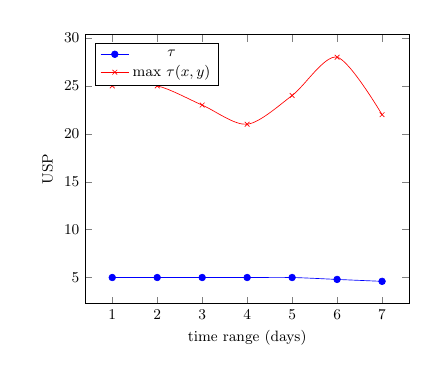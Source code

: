 \tikzstyle{textstyle}=[font=\fontsize{9}{9}\selectfont]
\begin{tikzpicture}[textstyle, scale=0.6]
    \begin{axis}[
        xlabel={time range (days)},
        ylabel={USP},
		legend pos=north west
        ]
        
    \addplot[smooth,mark=*,blue] plot coordinates {
        (1,5.0)
        (2,5.0)
        (3,5.0)
        (4,5.0)
        (5,5.0)
        (6,4.8)
        (7,4.6)
    };
    \addlegendentry{$\tau$}

    \addplot[smooth,color=red,mark=x] plot coordinates {
		(1,25)
        (2,25)
        (3,23)
        (4,21)
        (5,24)
        (6,28)
        (7,22)
    };
    \addlegendentry{max $\tau(x, y)$}
    
    \end{axis}
\end{tikzpicture}